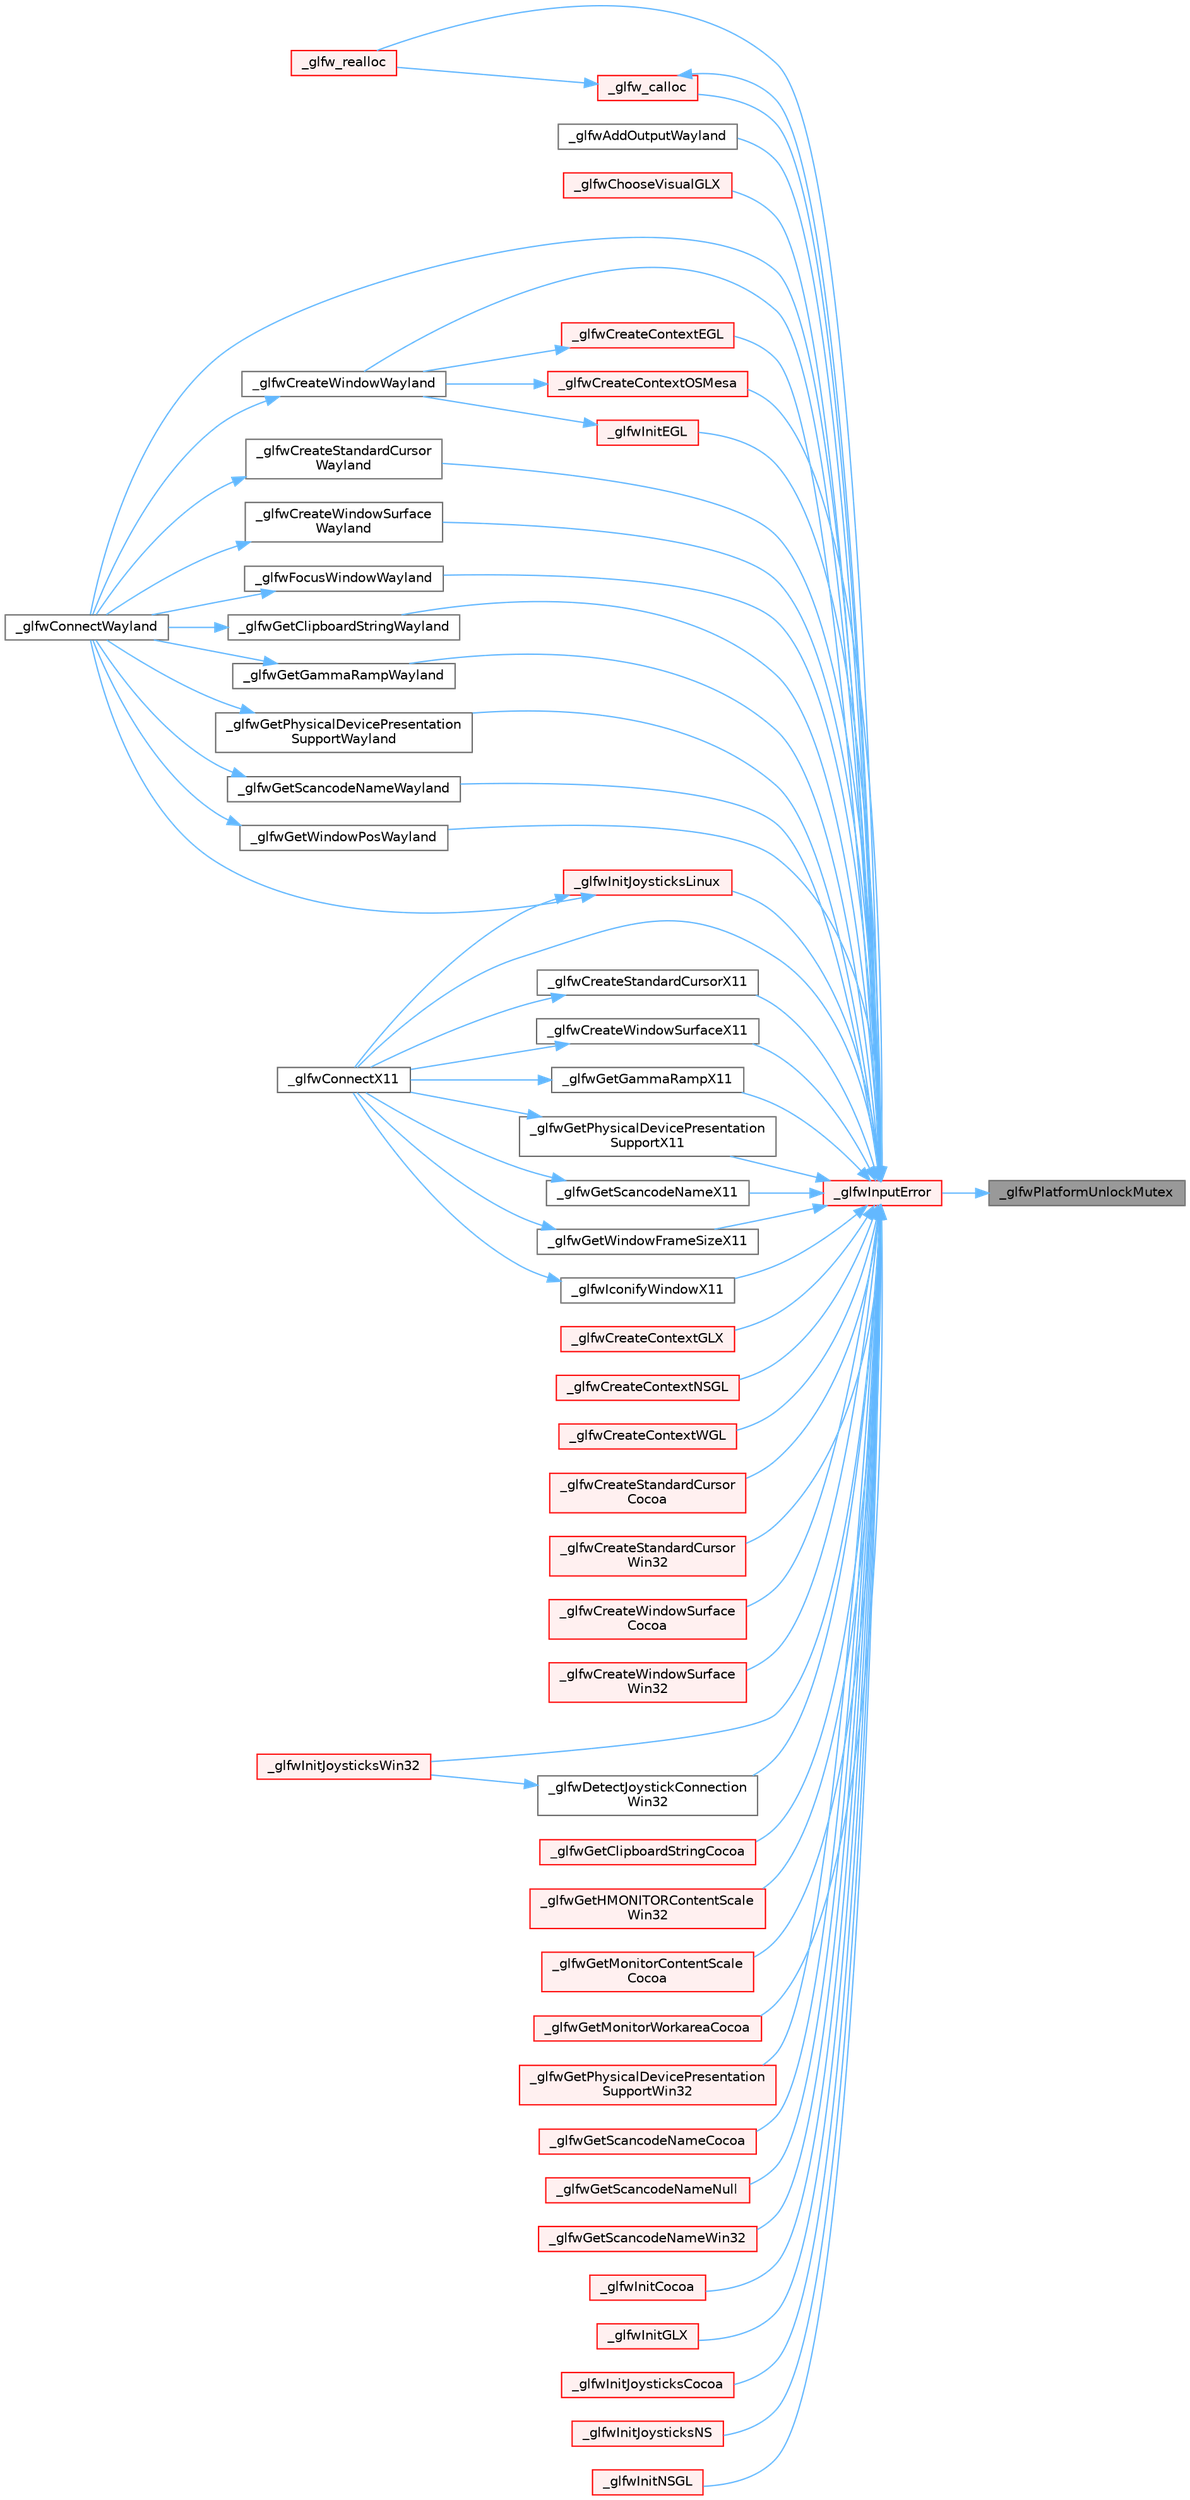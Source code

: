 digraph "_glfwPlatformUnlockMutex"
{
 // LATEX_PDF_SIZE
  bgcolor="transparent";
  edge [fontname=Helvetica,fontsize=10,labelfontname=Helvetica,labelfontsize=10];
  node [fontname=Helvetica,fontsize=10,shape=box,height=0.2,width=0.4];
  rankdir="RL";
  Node1 [id="Node000001",label="_glfwPlatformUnlockMutex",height=0.2,width=0.4,color="gray40", fillcolor="grey60", style="filled", fontcolor="black",tooltip=" "];
  Node1 -> Node2 [id="edge1_Node000001_Node000002",dir="back",color="steelblue1",style="solid",tooltip=" "];
  Node2 [id="Node000002",label="_glfwInputError",height=0.2,width=0.4,color="red", fillcolor="#FFF0F0", style="filled",URL="$_classes_2lib_2external_2glfw_2src_2init_8c.html#a3287b282ec57a4a89127ae51f49f10f5",tooltip=" "];
  Node2 -> Node3 [id="edge2_Node000002_Node000003",dir="back",color="steelblue1",style="solid",tooltip=" "];
  Node3 [id="Node000003",label="_glfw_calloc",height=0.2,width=0.4,color="red", fillcolor="#FFF0F0", style="filled",URL="$_classes_2lib_2external_2glfw_2src_2init_8c.html#a88a6e01ef5c1245a6d2a5e62b02e5678",tooltip=" "];
  Node3 -> Node4 [id="edge3_Node000003_Node000004",dir="back",color="steelblue1",style="solid",tooltip=" "];
  Node4 [id="Node000004",label="_glfw_realloc",height=0.2,width=0.4,color="red", fillcolor="#FFF0F0", style="filled",URL="$_classes_2lib_2external_2glfw_2src_2init_8c.html#a7ee3244d243d5778c712c1b3c98f8bc3",tooltip=" "];
  Node3 -> Node2 [id="edge4_Node000003_Node000002",dir="back",color="steelblue1",style="solid",tooltip=" "];
  Node2 -> Node4 [id="edge5_Node000002_Node000004",dir="back",color="steelblue1",style="solid",tooltip=" "];
  Node2 -> Node54 [id="edge6_Node000002_Node000054",dir="back",color="steelblue1",style="solid",tooltip=" "];
  Node54 [id="Node000054",label="_glfwAddOutputWayland",height=0.2,width=0.4,color="grey40", fillcolor="white", style="filled",URL="$_classes_2lib_2external_2glfw_2src_2wl__monitor_8c.html#a4061b6ec759c796455591e25a0de8c4b",tooltip=" "];
  Node2 -> Node76 [id="edge7_Node000002_Node000076",dir="back",color="steelblue1",style="solid",tooltip=" "];
  Node76 [id="Node000076",label="_glfwChooseVisualGLX",height=0.2,width=0.4,color="red", fillcolor="#FFF0F0", style="filled",URL="$_classes_2lib_2external_2glfw_2src_2glx__context_8c.html#a376899b42c1584c2ff98b70b12fae801",tooltip=" "];
  Node2 -> Node38 [id="edge8_Node000002_Node000038",dir="back",color="steelblue1",style="solid",tooltip=" "];
  Node38 [id="Node000038",label="_glfwConnectWayland",height=0.2,width=0.4,color="grey40", fillcolor="white", style="filled",URL="$_classes_2lib_2external_2glfw_2src_2wl__init_8c.html#aa808bd5a1ba23557d20738142c2066e7",tooltip=" "];
  Node2 -> Node22 [id="edge9_Node000002_Node000022",dir="back",color="steelblue1",style="solid",tooltip=" "];
  Node22 [id="Node000022",label="_glfwConnectX11",height=0.2,width=0.4,color="grey40", fillcolor="white", style="filled",URL="$_classes_2lib_2external_2glfw_2src_2x11__init_8c.html#a3ef34494ec1a6b49e24c3139b0bbdb56",tooltip=" "];
  Node2 -> Node79 [id="edge10_Node000002_Node000079",dir="back",color="steelblue1",style="solid",tooltip=" "];
  Node79 [id="Node000079",label="_glfwCreateContextEGL",height=0.2,width=0.4,color="red", fillcolor="#FFF0F0", style="filled",URL="$_classes_2lib_2external_2glfw_2src_2egl__context_8c.html#adfb1d7aa925810c45a2ef4efc268c2fe",tooltip=" "];
  Node79 -> Node82 [id="edge11_Node000079_Node000082",dir="back",color="steelblue1",style="solid",tooltip=" "];
  Node82 [id="Node000082",label="_glfwCreateWindowWayland",height=0.2,width=0.4,color="grey40", fillcolor="white", style="filled",URL="$lib_2external_2glfw_2src_2wl__window_8c.html#a927415ac08da464823db3cd2ee13a9ad",tooltip=" "];
  Node82 -> Node38 [id="edge12_Node000082_Node000038",dir="back",color="steelblue1",style="solid",tooltip=" "];
  Node2 -> Node85 [id="edge13_Node000002_Node000085",dir="back",color="steelblue1",style="solid",tooltip=" "];
  Node85 [id="Node000085",label="_glfwCreateContextGLX",height=0.2,width=0.4,color="red", fillcolor="#FFF0F0", style="filled",URL="$_classes_2lib_2external_2glfw_2src_2glx__context_8c.html#a1b7c2735d64353ce30240c27c15a149a",tooltip=" "];
  Node2 -> Node86 [id="edge14_Node000002_Node000086",dir="back",color="steelblue1",style="solid",tooltip=" "];
  Node86 [id="Node000086",label="_glfwCreateContextNSGL",height=0.2,width=0.4,color="red", fillcolor="#FFF0F0", style="filled",URL="$_old_2_classes_2lib_2raylib_2src_2external_2glfw_2src_2nsgl__context_8m.html#a4d57514fb92fa2439dfe429183aee6c6",tooltip=" "];
  Node2 -> Node87 [id="edge15_Node000002_Node000087",dir="back",color="steelblue1",style="solid",tooltip=" "];
  Node87 [id="Node000087",label="_glfwCreateContextOSMesa",height=0.2,width=0.4,color="red", fillcolor="#FFF0F0", style="filled",URL="$_old_2_classes_2lib_2raylib_2src_2external_2glfw_2src_2osmesa__context_8c.html#a59950232b3b545e1fa750f6bd7d46201",tooltip=" "];
  Node87 -> Node82 [id="edge16_Node000087_Node000082",dir="back",color="steelblue1",style="solid",tooltip=" "];
  Node2 -> Node88 [id="edge17_Node000002_Node000088",dir="back",color="steelblue1",style="solid",tooltip=" "];
  Node88 [id="Node000088",label="_glfwCreateContextWGL",height=0.2,width=0.4,color="red", fillcolor="#FFF0F0", style="filled",URL="$_classes_2lib_2external_2glfw_2src_2wgl__context_8c.html#a3a91c3b275d47f0fbe923cca11194502",tooltip=" "];
  Node2 -> Node90 [id="edge18_Node000002_Node000090",dir="back",color="steelblue1",style="solid",tooltip=" "];
  Node90 [id="Node000090",label="_glfwCreateStandardCursor\lCocoa",height=0.2,width=0.4,color="red", fillcolor="#FFF0F0", style="filled",URL="$lib_2external_2glfw_2src_2cocoa__window_8m.html#ab69a519bf04e3926133ac07c927c2e53",tooltip=" "];
  Node2 -> Node91 [id="edge19_Node000002_Node000091",dir="back",color="steelblue1",style="solid",tooltip=" "];
  Node91 [id="Node000091",label="_glfwCreateStandardCursor\lWayland",height=0.2,width=0.4,color="grey40", fillcolor="white", style="filled",URL="$lib_2external_2glfw_2src_2wl__window_8c.html#a41bb23ed531a3ea9ebe97973d2aedd63",tooltip=" "];
  Node91 -> Node38 [id="edge20_Node000091_Node000038",dir="back",color="steelblue1",style="solid",tooltip=" "];
  Node2 -> Node92 [id="edge21_Node000002_Node000092",dir="back",color="steelblue1",style="solid",tooltip=" "];
  Node92 [id="Node000092",label="_glfwCreateStandardCursor\lWin32",height=0.2,width=0.4,color="red", fillcolor="#FFF0F0", style="filled",URL="$lib_2external_2glfw_2src_2win32__window_8c.html#a9ed95aac8c2f6809f5400c8af402ffb7",tooltip=" "];
  Node2 -> Node93 [id="edge22_Node000002_Node000093",dir="back",color="steelblue1",style="solid",tooltip=" "];
  Node93 [id="Node000093",label="_glfwCreateStandardCursorX11",height=0.2,width=0.4,color="grey40", fillcolor="white", style="filled",URL="$lib_2external_2glfw_2src_2x11__window_8c.html#a8cbee1fb56cb85db3fb4b1396078ba68",tooltip=" "];
  Node93 -> Node22 [id="edge23_Node000093_Node000022",dir="back",color="steelblue1",style="solid",tooltip=" "];
  Node2 -> Node94 [id="edge24_Node000002_Node000094",dir="back",color="steelblue1",style="solid",tooltip=" "];
  Node94 [id="Node000094",label="_glfwCreateWindowSurface\lCocoa",height=0.2,width=0.4,color="red", fillcolor="#FFF0F0", style="filled",URL="$lib_2external_2glfw_2src_2cocoa__window_8m.html#a6e29d0331970e66436da6fa466b8d411",tooltip=" "];
  Node2 -> Node95 [id="edge25_Node000002_Node000095",dir="back",color="steelblue1",style="solid",tooltip=" "];
  Node95 [id="Node000095",label="_glfwCreateWindowSurface\lWayland",height=0.2,width=0.4,color="grey40", fillcolor="white", style="filled",URL="$lib_2external_2glfw_2src_2wl__window_8c.html#a88b24d7cb3bc64abfc826fd23cf17ad4",tooltip=" "];
  Node95 -> Node38 [id="edge26_Node000095_Node000038",dir="back",color="steelblue1",style="solid",tooltip=" "];
  Node2 -> Node96 [id="edge27_Node000002_Node000096",dir="back",color="steelblue1",style="solid",tooltip=" "];
  Node96 [id="Node000096",label="_glfwCreateWindowSurface\lWin32",height=0.2,width=0.4,color="red", fillcolor="#FFF0F0", style="filled",URL="$lib_2external_2glfw_2src_2win32__window_8c.html#ae332c39d7d375053b5c56d340fb8acd9",tooltip=" "];
  Node2 -> Node97 [id="edge28_Node000002_Node000097",dir="back",color="steelblue1",style="solid",tooltip=" "];
  Node97 [id="Node000097",label="_glfwCreateWindowSurfaceX11",height=0.2,width=0.4,color="grey40", fillcolor="white", style="filled",URL="$lib_2external_2glfw_2src_2x11__window_8c.html#a2990030f2d239a43e2b59b4498873233",tooltip=" "];
  Node97 -> Node22 [id="edge29_Node000097_Node000022",dir="back",color="steelblue1",style="solid",tooltip=" "];
  Node2 -> Node82 [id="edge30_Node000002_Node000082",dir="back",color="steelblue1",style="solid",tooltip=" "];
  Node2 -> Node51 [id="edge31_Node000002_Node000051",dir="back",color="steelblue1",style="solid",tooltip=" "];
  Node51 [id="Node000051",label="_glfwDetectJoystickConnection\lWin32",height=0.2,width=0.4,color="grey40", fillcolor="white", style="filled",URL="$_classes_2lib_2external_2glfw_2src_2win32__joystick_8c.html#a58cafa45ca625cc01aee93124c190b13",tooltip=" "];
  Node51 -> Node52 [id="edge32_Node000051_Node000052",dir="back",color="steelblue1",style="solid",tooltip=" "];
  Node52 [id="Node000052",label="_glfwInitJoysticksWin32",height=0.2,width=0.4,color="red", fillcolor="#FFF0F0", style="filled",URL="$_classes_2lib_2external_2glfw_2src_2win32__joystick_8c.html#a3e920595135793177be13d7ad39d20b7",tooltip=" "];
  Node2 -> Node98 [id="edge33_Node000002_Node000098",dir="back",color="steelblue1",style="solid",tooltip=" "];
  Node98 [id="Node000098",label="_glfwFocusWindowWayland",height=0.2,width=0.4,color="grey40", fillcolor="white", style="filled",URL="$lib_2external_2glfw_2src_2wl__window_8c.html#a29aeccafd183ea2e1f5bab9a44ad6122",tooltip=" "];
  Node98 -> Node38 [id="edge34_Node000098_Node000038",dir="back",color="steelblue1",style="solid",tooltip=" "];
  Node2 -> Node30 [id="edge35_Node000002_Node000030",dir="back",color="steelblue1",style="solid",tooltip=" "];
  Node30 [id="Node000030",label="_glfwGetClipboardStringCocoa",height=0.2,width=0.4,color="red", fillcolor="#FFF0F0", style="filled",URL="$lib_2external_2glfw_2src_2cocoa__window_8m.html#a4a740ca9c153b3ff9b1552bfb982571e",tooltip=" "];
  Node2 -> Node99 [id="edge36_Node000002_Node000099",dir="back",color="steelblue1",style="solid",tooltip=" "];
  Node99 [id="Node000099",label="_glfwGetClipboardStringWayland",height=0.2,width=0.4,color="grey40", fillcolor="white", style="filled",URL="$lib_2external_2glfw_2src_2wl__window_8c.html#a025154d864120cb477aab22f49006320",tooltip=" "];
  Node99 -> Node38 [id="edge37_Node000099_Node000038",dir="back",color="steelblue1",style="solid",tooltip=" "];
  Node2 -> Node100 [id="edge38_Node000002_Node000100",dir="back",color="steelblue1",style="solid",tooltip=" "];
  Node100 [id="Node000100",label="_glfwGetGammaRampWayland",height=0.2,width=0.4,color="grey40", fillcolor="white", style="filled",URL="$_classes_2lib_2external_2glfw_2src_2wl__monitor_8c.html#a70e276054b29b00bb118f4261643c428",tooltip=" "];
  Node100 -> Node38 [id="edge39_Node000100_Node000038",dir="back",color="steelblue1",style="solid",tooltip=" "];
  Node2 -> Node46 [id="edge40_Node000002_Node000046",dir="back",color="steelblue1",style="solid",tooltip=" "];
  Node46 [id="Node000046",label="_glfwGetGammaRampX11",height=0.2,width=0.4,color="grey40", fillcolor="white", style="filled",URL="$_classes_2lib_2external_2glfw_2src_2x11__monitor_8c.html#ad0cdfa6cb50ed204c90f2094cae885f0",tooltip=" "];
  Node46 -> Node22 [id="edge41_Node000046_Node000022",dir="back",color="steelblue1",style="solid",tooltip=" "];
  Node2 -> Node101 [id="edge42_Node000002_Node000101",dir="back",color="steelblue1",style="solid",tooltip=" "];
  Node101 [id="Node000101",label="_glfwGetHMONITORContentScale\lWin32",height=0.2,width=0.4,color="red", fillcolor="#FFF0F0", style="filled",URL="$_classes_2lib_2external_2glfw_2src_2win32__monitor_8c.html#a666ce7b96d7717b71d8086be7b4e9fb3",tooltip=" "];
  Node2 -> Node106 [id="edge43_Node000002_Node000106",dir="back",color="steelblue1",style="solid",tooltip=" "];
  Node106 [id="Node000106",label="_glfwGetMonitorContentScale\lCocoa",height=0.2,width=0.4,color="red", fillcolor="#FFF0F0", style="filled",URL="$_classes_2lib_2external_2glfw_2src_2cocoa__monitor_8m.html#a10c59c9ca1e99d2970311eba1cd1fd59",tooltip=" "];
  Node2 -> Node107 [id="edge44_Node000002_Node000107",dir="back",color="steelblue1",style="solid",tooltip=" "];
  Node107 [id="Node000107",label="_glfwGetMonitorWorkareaCocoa",height=0.2,width=0.4,color="red", fillcolor="#FFF0F0", style="filled",URL="$_classes_2lib_2external_2glfw_2src_2cocoa__monitor_8m.html#a03d496951d90707a601f4bd749ba1c4a",tooltip=" "];
  Node2 -> Node108 [id="edge45_Node000002_Node000108",dir="back",color="steelblue1",style="solid",tooltip=" "];
  Node108 [id="Node000108",label="_glfwGetPhysicalDevicePresentation\lSupportWayland",height=0.2,width=0.4,color="grey40", fillcolor="white", style="filled",URL="$lib_2external_2glfw_2src_2wl__window_8c.html#a3d86a9811f95277afee0a9e5385d1234",tooltip=" "];
  Node108 -> Node38 [id="edge46_Node000108_Node000038",dir="back",color="steelblue1",style="solid",tooltip=" "];
  Node2 -> Node109 [id="edge47_Node000002_Node000109",dir="back",color="steelblue1",style="solid",tooltip=" "];
  Node109 [id="Node000109",label="_glfwGetPhysicalDevicePresentation\lSupportWin32",height=0.2,width=0.4,color="red", fillcolor="#FFF0F0", style="filled",URL="$lib_2external_2glfw_2src_2win32__window_8c.html#a1494c89bcd62a3c808939a4896d67cd9",tooltip=" "];
  Node2 -> Node110 [id="edge48_Node000002_Node000110",dir="back",color="steelblue1",style="solid",tooltip=" "];
  Node110 [id="Node000110",label="_glfwGetPhysicalDevicePresentation\lSupportX11",height=0.2,width=0.4,color="grey40", fillcolor="white", style="filled",URL="$lib_2external_2glfw_2src_2x11__window_8c.html#a853e50e8c586c72a447ff5d407081c0b",tooltip=" "];
  Node110 -> Node22 [id="edge49_Node000110_Node000022",dir="back",color="steelblue1",style="solid",tooltip=" "];
  Node2 -> Node111 [id="edge50_Node000002_Node000111",dir="back",color="steelblue1",style="solid",tooltip=" "];
  Node111 [id="Node000111",label="_glfwGetScancodeNameCocoa",height=0.2,width=0.4,color="red", fillcolor="#FFF0F0", style="filled",URL="$lib_2external_2glfw_2src_2cocoa__window_8m.html#a7a0b8d89ae92cfa4155a09f3af77bf62",tooltip=" "];
  Node2 -> Node112 [id="edge51_Node000002_Node000112",dir="back",color="steelblue1",style="solid",tooltip=" "];
  Node112 [id="Node000112",label="_glfwGetScancodeNameNull",height=0.2,width=0.4,color="red", fillcolor="#FFF0F0", style="filled",URL="$lib_2external_2glfw_2src_2null__window_8c.html#a3741393cbf40e0218e74c5c7cd3fed1c",tooltip=" "];
  Node2 -> Node113 [id="edge52_Node000002_Node000113",dir="back",color="steelblue1",style="solid",tooltip=" "];
  Node113 [id="Node000113",label="_glfwGetScancodeNameWayland",height=0.2,width=0.4,color="grey40", fillcolor="white", style="filled",URL="$lib_2external_2glfw_2src_2wl__window_8c.html#aaed25103e4cc8c776024035978f9e436",tooltip=" "];
  Node113 -> Node38 [id="edge53_Node000113_Node000038",dir="back",color="steelblue1",style="solid",tooltip=" "];
  Node2 -> Node114 [id="edge54_Node000002_Node000114",dir="back",color="steelblue1",style="solid",tooltip=" "];
  Node114 [id="Node000114",label="_glfwGetScancodeNameWin32",height=0.2,width=0.4,color="red", fillcolor="#FFF0F0", style="filled",URL="$lib_2external_2glfw_2src_2win32__window_8c.html#a2a937fd0664182b809741ab2924fc4fa",tooltip=" "];
  Node2 -> Node115 [id="edge55_Node000002_Node000115",dir="back",color="steelblue1",style="solid",tooltip=" "];
  Node115 [id="Node000115",label="_glfwGetScancodeNameX11",height=0.2,width=0.4,color="grey40", fillcolor="white", style="filled",URL="$lib_2external_2glfw_2src_2x11__window_8c.html#a7edbff336006d01dc97665562d468464",tooltip=" "];
  Node115 -> Node22 [id="edge56_Node000115_Node000022",dir="back",color="steelblue1",style="solid",tooltip=" "];
  Node2 -> Node116 [id="edge57_Node000002_Node000116",dir="back",color="steelblue1",style="solid",tooltip=" "];
  Node116 [id="Node000116",label="_glfwGetWindowFrameSizeX11",height=0.2,width=0.4,color="grey40", fillcolor="white", style="filled",URL="$lib_2external_2glfw_2src_2x11__window_8c.html#a1532ddd05367af8b6cd22cacc00a502b",tooltip=" "];
  Node116 -> Node22 [id="edge58_Node000116_Node000022",dir="back",color="steelblue1",style="solid",tooltip=" "];
  Node2 -> Node117 [id="edge59_Node000002_Node000117",dir="back",color="steelblue1",style="solid",tooltip=" "];
  Node117 [id="Node000117",label="_glfwGetWindowPosWayland",height=0.2,width=0.4,color="grey40", fillcolor="white", style="filled",URL="$lib_2external_2glfw_2src_2wl__window_8c.html#a325fef5dd107caef5a4620ec0e5ee9bd",tooltip=" "];
  Node117 -> Node38 [id="edge60_Node000117_Node000038",dir="back",color="steelblue1",style="solid",tooltip=" "];
  Node2 -> Node118 [id="edge61_Node000002_Node000118",dir="back",color="steelblue1",style="solid",tooltip=" "];
  Node118 [id="Node000118",label="_glfwIconifyWindowX11",height=0.2,width=0.4,color="grey40", fillcolor="white", style="filled",URL="$lib_2external_2glfw_2src_2x11__window_8c.html#a8eb859342ad26e24f158b62bb4f4f936",tooltip=" "];
  Node118 -> Node22 [id="edge62_Node000118_Node000022",dir="back",color="steelblue1",style="solid",tooltip=" "];
  Node2 -> Node9 [id="edge63_Node000002_Node000009",dir="back",color="steelblue1",style="solid",tooltip=" "];
  Node9 [id="Node000009",label="_glfwInitCocoa",height=0.2,width=0.4,color="red", fillcolor="#FFF0F0", style="filled",URL="$_classes_2lib_2external_2glfw_2src_2cocoa__init_8m.html#a885d16bf2cdbffb8b7e8c96158a574e0",tooltip=" "];
  Node2 -> Node119 [id="edge64_Node000002_Node000119",dir="back",color="steelblue1",style="solid",tooltip=" "];
  Node119 [id="Node000119",label="_glfwInitEGL",height=0.2,width=0.4,color="red", fillcolor="#FFF0F0", style="filled",URL="$_classes_2lib_2external_2glfw_2src_2egl__context_8c.html#ad83def5c7af30c3bfcc9371712ba96ac",tooltip=" "];
  Node119 -> Node82 [id="edge65_Node000119_Node000082",dir="back",color="steelblue1",style="solid",tooltip=" "];
  Node2 -> Node120 [id="edge66_Node000002_Node000120",dir="back",color="steelblue1",style="solid",tooltip=" "];
  Node120 [id="Node000120",label="_glfwInitGLX",height=0.2,width=0.4,color="red", fillcolor="#FFF0F0", style="filled",URL="$_classes_2lib_2external_2glfw_2src_2glx__context_8c.html#aa09f3a63c501002a611c7bf6953207fa",tooltip=" "];
  Node2 -> Node121 [id="edge67_Node000002_Node000121",dir="back",color="steelblue1",style="solid",tooltip=" "];
  Node121 [id="Node000121",label="_glfwInitJoysticksCocoa",height=0.2,width=0.4,color="red", fillcolor="#FFF0F0", style="filled",URL="$lib_2external_2glfw_2src_2cocoa__joystick_8m.html#ac8c394752f844948b4582ee0d04106d3",tooltip=" "];
  Node2 -> Node122 [id="edge68_Node000002_Node000122",dir="back",color="steelblue1",style="solid",tooltip=" "];
  Node122 [id="Node000122",label="_glfwInitJoysticksLinux",height=0.2,width=0.4,color="red", fillcolor="#FFF0F0", style="filled",URL="$_classes_2lib_2external_2glfw_2src_2linux__joystick_8c.html#a17dc11e9772c08f5afdbe17d6830a8f5",tooltip=" "];
  Node122 -> Node38 [id="edge69_Node000122_Node000038",dir="back",color="steelblue1",style="solid",tooltip=" "];
  Node122 -> Node22 [id="edge70_Node000122_Node000022",dir="back",color="steelblue1",style="solid",tooltip=" "];
  Node2 -> Node124 [id="edge71_Node000002_Node000124",dir="back",color="steelblue1",style="solid",tooltip=" "];
  Node124 [id="Node000124",label="_glfwInitJoysticksNS",height=0.2,width=0.4,color="red", fillcolor="#FFF0F0", style="filled",URL="$_old_2_classes_2lib_2raylib_2src_2external_2glfw_2src_2cocoa__joystick_8m.html#ac7ecf0f3b0bc7553b98d4f4952413a02",tooltip=" "];
  Node2 -> Node52 [id="edge72_Node000002_Node000052",dir="back",color="steelblue1",style="solid",tooltip=" "];
  Node2 -> Node125 [id="edge73_Node000002_Node000125",dir="back",color="steelblue1",style="solid",tooltip=" "];
  Node125 [id="Node000125",label="_glfwInitNSGL",height=0.2,width=0.4,color="red", fillcolor="#FFF0F0", style="filled",URL="$_old_2_classes_2lib_2raylib_2src_2external_2glfw_2src_2nsgl__context_8m.html#ac0510729f33f4aa006a3bc03dc98b37a",tooltip=" "];
}
